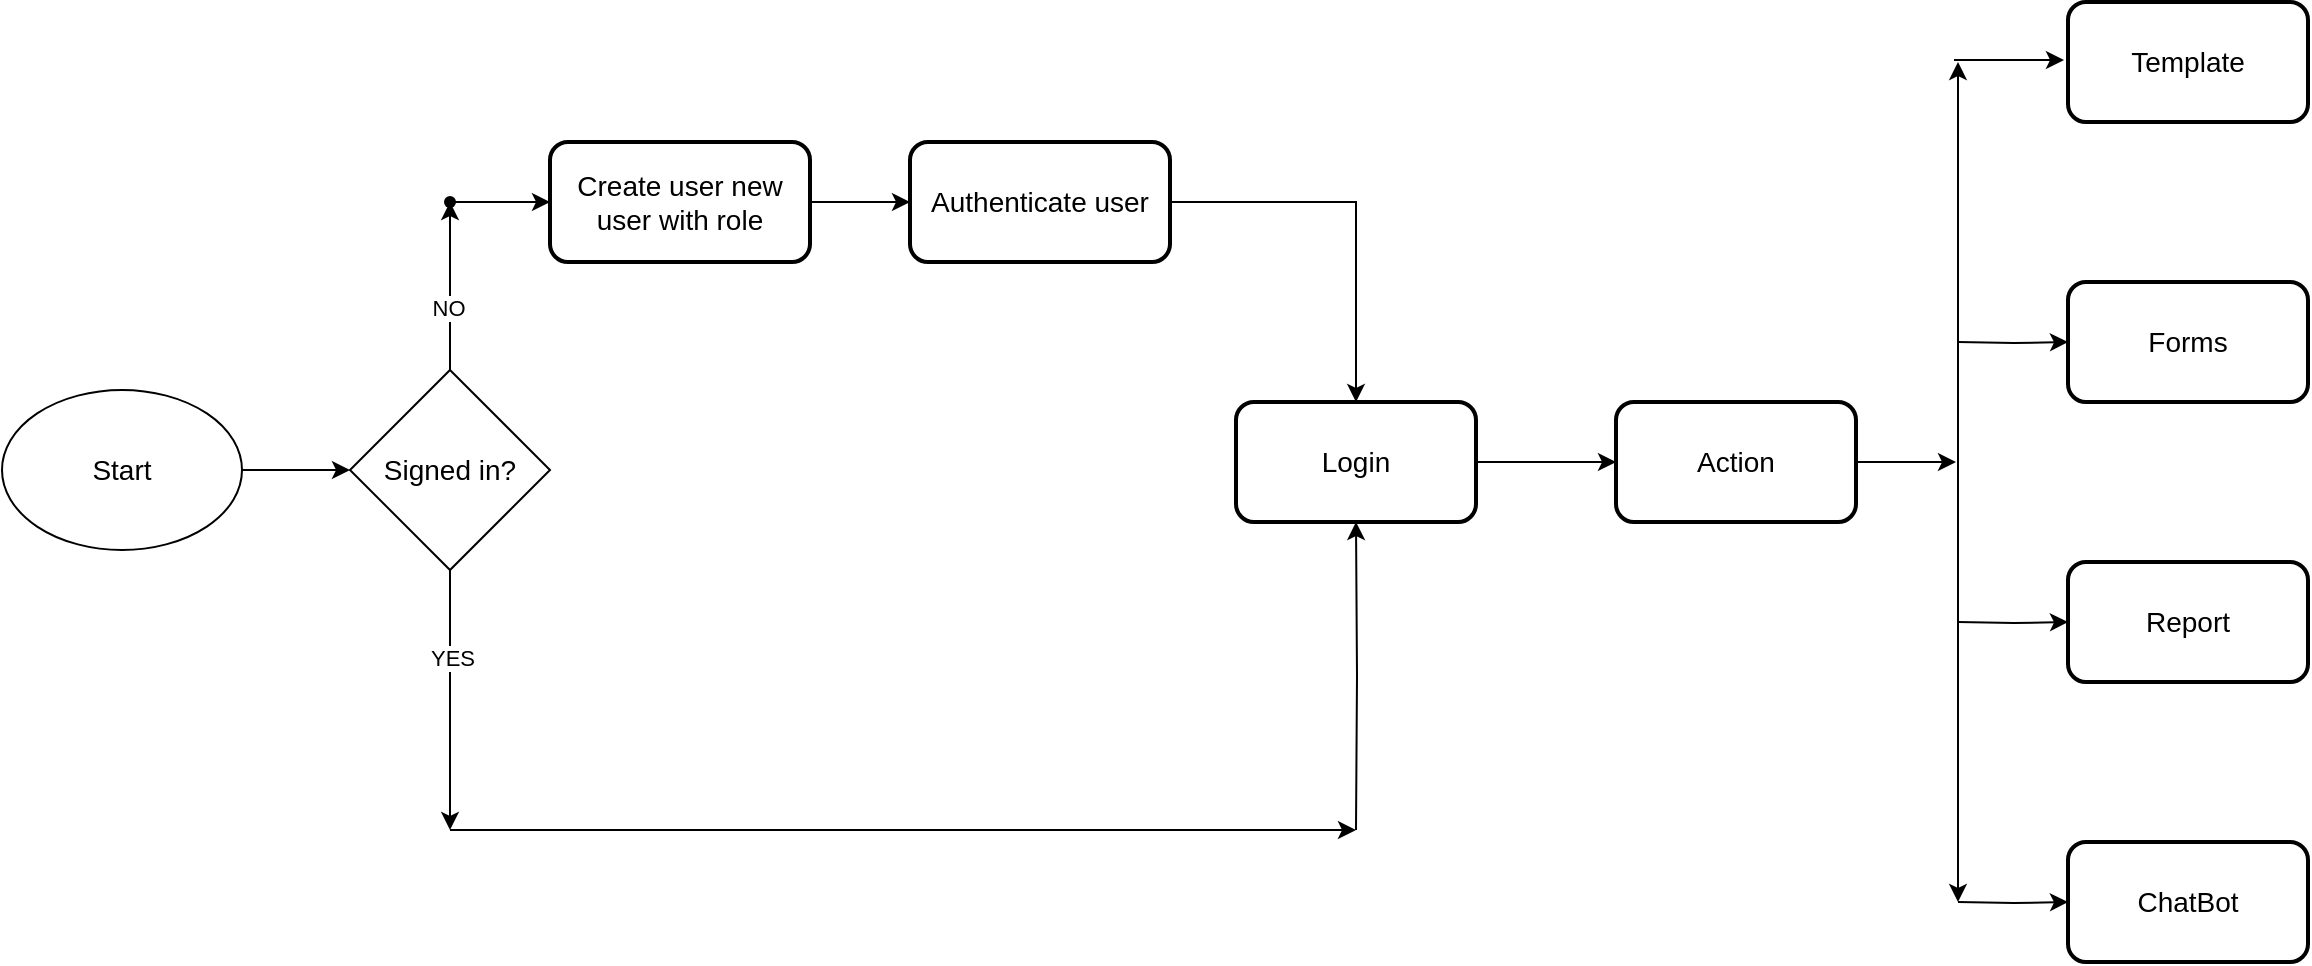 <mxfile version="24.7.7">
  <diagram id="C5RBs43oDa-KdzZeNtuy" name="Page-1">
    <mxGraphModel dx="1091" dy="634" grid="1" gridSize="10" guides="1" tooltips="1" connect="1" arrows="1" fold="1" page="1" pageScale="1" pageWidth="1169" pageHeight="827" math="0" shadow="0">
      <root>
        <mxCell id="WIyWlLk6GJQsqaUBKTNV-0" />
        <mxCell id="WIyWlLk6GJQsqaUBKTNV-1" parent="WIyWlLk6GJQsqaUBKTNV-0" />
        <mxCell id="shBaJVuwjm3f6TYhgG4G-14" value="" style="edgeStyle=orthogonalEdgeStyle;rounded=0;orthogonalLoop=1;jettySize=auto;html=1;" edge="1" parent="WIyWlLk6GJQsqaUBKTNV-1" source="shBaJVuwjm3f6TYhgG4G-0" target="shBaJVuwjm3f6TYhgG4G-1">
          <mxGeometry relative="1" as="geometry" />
        </mxCell>
        <mxCell id="shBaJVuwjm3f6TYhgG4G-0" value="&lt;font style=&quot;font-size: 14px;&quot;&gt;Start&lt;/font&gt;" style="ellipse;whiteSpace=wrap;html=1;" vertex="1" parent="WIyWlLk6GJQsqaUBKTNV-1">
          <mxGeometry x="16" y="374" width="120" height="80" as="geometry" />
        </mxCell>
        <mxCell id="shBaJVuwjm3f6TYhgG4G-58" value="" style="edgeStyle=orthogonalEdgeStyle;rounded=0;orthogonalLoop=1;jettySize=auto;html=1;" edge="1" parent="WIyWlLk6GJQsqaUBKTNV-1" source="shBaJVuwjm3f6TYhgG4G-1">
          <mxGeometry relative="1" as="geometry">
            <mxPoint x="240" y="594" as="targetPoint" />
          </mxGeometry>
        </mxCell>
        <mxCell id="shBaJVuwjm3f6TYhgG4G-69" value="YES" style="edgeLabel;html=1;align=center;verticalAlign=middle;resizable=0;points=[];" vertex="1" connectable="0" parent="shBaJVuwjm3f6TYhgG4G-58">
          <mxGeometry x="-0.331" y="1" relative="1" as="geometry">
            <mxPoint as="offset" />
          </mxGeometry>
        </mxCell>
        <mxCell id="shBaJVuwjm3f6TYhgG4G-64" value="" style="edgeStyle=orthogonalEdgeStyle;rounded=0;orthogonalLoop=1;jettySize=auto;html=1;" edge="1" parent="WIyWlLk6GJQsqaUBKTNV-1" source="shBaJVuwjm3f6TYhgG4G-1" target="shBaJVuwjm3f6TYhgG4G-63">
          <mxGeometry relative="1" as="geometry" />
        </mxCell>
        <mxCell id="shBaJVuwjm3f6TYhgG4G-67" value="NO" style="edgeLabel;html=1;align=center;verticalAlign=middle;resizable=0;points=[];" vertex="1" connectable="0" parent="shBaJVuwjm3f6TYhgG4G-64">
          <mxGeometry x="-0.248" y="1" relative="1" as="geometry">
            <mxPoint as="offset" />
          </mxGeometry>
        </mxCell>
        <mxCell id="shBaJVuwjm3f6TYhgG4G-1" value="&lt;font style=&quot;font-size: 14px;&quot;&gt;Signed in?&lt;/font&gt;" style="rhombus;whiteSpace=wrap;html=1;" vertex="1" parent="WIyWlLk6GJQsqaUBKTNV-1">
          <mxGeometry x="190" y="364" width="100" height="100" as="geometry" />
        </mxCell>
        <mxCell id="shBaJVuwjm3f6TYhgG4G-20" value="" style="edgeStyle=orthogonalEdgeStyle;rounded=0;orthogonalLoop=1;jettySize=auto;html=1;" edge="1" parent="WIyWlLk6GJQsqaUBKTNV-1" target="shBaJVuwjm3f6TYhgG4G-19">
          <mxGeometry relative="1" as="geometry">
            <mxPoint x="760" y="260" as="sourcePoint" />
          </mxGeometry>
        </mxCell>
        <mxCell id="shBaJVuwjm3f6TYhgG4G-16" value="" style="edgeStyle=orthogonalEdgeStyle;rounded=0;orthogonalLoop=1;jettySize=auto;html=1;" edge="1" parent="WIyWlLk6GJQsqaUBKTNV-1" source="shBaJVuwjm3f6TYhgG4G-3" target="shBaJVuwjm3f6TYhgG4G-15">
          <mxGeometry relative="1" as="geometry" />
        </mxCell>
        <mxCell id="shBaJVuwjm3f6TYhgG4G-3" value="&lt;font style=&quot;font-size: 14px;&quot;&gt;Create user new user with role&lt;/font&gt;" style="rounded=1;whiteSpace=wrap;html=1;strokeWidth=2;" vertex="1" parent="WIyWlLk6GJQsqaUBKTNV-1">
          <mxGeometry x="290" y="250" width="130" height="60" as="geometry" />
        </mxCell>
        <mxCell id="shBaJVuwjm3f6TYhgG4G-15" value="&lt;span style=&quot;font-size: 14px;&quot;&gt;Authenticate user&lt;/span&gt;" style="rounded=1;whiteSpace=wrap;html=1;strokeWidth=2;" vertex="1" parent="WIyWlLk6GJQsqaUBKTNV-1">
          <mxGeometry x="470" y="250" width="130" height="60" as="geometry" />
        </mxCell>
        <mxCell id="shBaJVuwjm3f6TYhgG4G-17" style="edgeStyle=orthogonalEdgeStyle;rounded=0;orthogonalLoop=1;jettySize=auto;html=1;" edge="1" parent="WIyWlLk6GJQsqaUBKTNV-1" source="shBaJVuwjm3f6TYhgG4G-15" target="shBaJVuwjm3f6TYhgG4G-45">
          <mxGeometry relative="1" as="geometry">
            <mxPoint x="708.04" y="291.02" as="targetPoint" />
          </mxGeometry>
        </mxCell>
        <mxCell id="shBaJVuwjm3f6TYhgG4G-37" value="" style="edgeStyle=orthogonalEdgeStyle;rounded=0;orthogonalLoop=1;jettySize=auto;html=1;" edge="1" parent="WIyWlLk6GJQsqaUBKTNV-1">
          <mxGeometry relative="1" as="geometry">
            <mxPoint x="992" y="209" as="sourcePoint" />
            <mxPoint x="1047" y="209" as="targetPoint" />
          </mxGeometry>
        </mxCell>
        <mxCell id="shBaJVuwjm3f6TYhgG4G-66" value="" style="edgeStyle=orthogonalEdgeStyle;rounded=0;orthogonalLoop=1;jettySize=auto;html=1;" edge="1" parent="WIyWlLk6GJQsqaUBKTNV-1" source="shBaJVuwjm3f6TYhgG4G-45" target="shBaJVuwjm3f6TYhgG4G-46">
          <mxGeometry relative="1" as="geometry" />
        </mxCell>
        <mxCell id="shBaJVuwjm3f6TYhgG4G-45" value="&lt;font style=&quot;font-size: 14px;&quot;&gt;Login&lt;/font&gt;" style="rounded=1;whiteSpace=wrap;html=1;strokeWidth=2;" vertex="1" parent="WIyWlLk6GJQsqaUBKTNV-1">
          <mxGeometry x="633" y="380" width="120" height="60" as="geometry" />
        </mxCell>
        <mxCell id="shBaJVuwjm3f6TYhgG4G-46" value="&lt;font style=&quot;font-size: 14px;&quot;&gt;Action&lt;/font&gt;" style="rounded=1;whiteSpace=wrap;html=1;strokeWidth=2;" vertex="1" parent="WIyWlLk6GJQsqaUBKTNV-1">
          <mxGeometry x="823" y="380" width="120" height="60" as="geometry" />
        </mxCell>
        <mxCell id="shBaJVuwjm3f6TYhgG4G-47" value="&lt;font style=&quot;font-size: 14px;&quot;&gt;Template&lt;/font&gt;" style="rounded=1;whiteSpace=wrap;html=1;strokeWidth=2;" vertex="1" parent="WIyWlLk6GJQsqaUBKTNV-1">
          <mxGeometry x="1049" y="180" width="120" height="60" as="geometry" />
        </mxCell>
        <mxCell id="shBaJVuwjm3f6TYhgG4G-48" value="&lt;font style=&quot;font-size: 14px;&quot;&gt;Forms&lt;/font&gt;" style="rounded=1;whiteSpace=wrap;html=1;strokeWidth=2;" vertex="1" parent="WIyWlLk6GJQsqaUBKTNV-1">
          <mxGeometry x="1049" y="320" width="120" height="60" as="geometry" />
        </mxCell>
        <mxCell id="shBaJVuwjm3f6TYhgG4G-49" value="&lt;span style=&quot;font-size: 14px;&quot;&gt;Report&lt;/span&gt;" style="rounded=1;whiteSpace=wrap;html=1;strokeWidth=2;" vertex="1" parent="WIyWlLk6GJQsqaUBKTNV-1">
          <mxGeometry x="1049" y="460" width="120" height="60" as="geometry" />
        </mxCell>
        <mxCell id="shBaJVuwjm3f6TYhgG4G-50" value="&lt;font style=&quot;font-size: 14px;&quot;&gt;ChatBot&lt;/font&gt;" style="rounded=1;whiteSpace=wrap;html=1;strokeWidth=2;" vertex="1" parent="WIyWlLk6GJQsqaUBKTNV-1">
          <mxGeometry x="1049" y="600" width="120" height="60" as="geometry" />
        </mxCell>
        <mxCell id="shBaJVuwjm3f6TYhgG4G-51" value="" style="edgeStyle=orthogonalEdgeStyle;rounded=0;orthogonalLoop=1;jettySize=auto;html=1;" edge="1" parent="WIyWlLk6GJQsqaUBKTNV-1">
          <mxGeometry relative="1" as="geometry">
            <mxPoint x="994" y="410" as="sourcePoint" />
            <mxPoint x="994" y="210" as="targetPoint" />
            <Array as="points">
              <mxPoint x="994" y="350" />
              <mxPoint x="994" y="350" />
            </Array>
          </mxGeometry>
        </mxCell>
        <mxCell id="shBaJVuwjm3f6TYhgG4G-52" value="" style="edgeStyle=orthogonalEdgeStyle;rounded=0;orthogonalLoop=1;jettySize=auto;html=1;" edge="1" parent="WIyWlLk6GJQsqaUBKTNV-1">
          <mxGeometry relative="1" as="geometry">
            <mxPoint x="994" y="410" as="sourcePoint" />
            <mxPoint x="994" y="630" as="targetPoint" />
          </mxGeometry>
        </mxCell>
        <mxCell id="shBaJVuwjm3f6TYhgG4G-53" value="" style="endArrow=classic;html=1;rounded=0;" edge="1" parent="WIyWlLk6GJQsqaUBKTNV-1">
          <mxGeometry width="50" height="50" relative="1" as="geometry">
            <mxPoint x="943" y="410" as="sourcePoint" />
            <mxPoint x="993" y="410" as="targetPoint" />
          </mxGeometry>
        </mxCell>
        <mxCell id="shBaJVuwjm3f6TYhgG4G-54" value="" style="edgeStyle=orthogonalEdgeStyle;rounded=0;orthogonalLoop=1;jettySize=auto;html=1;" edge="1" parent="WIyWlLk6GJQsqaUBKTNV-1" target="shBaJVuwjm3f6TYhgG4G-50">
          <mxGeometry relative="1" as="geometry">
            <mxPoint x="994" y="630" as="sourcePoint" />
          </mxGeometry>
        </mxCell>
        <mxCell id="shBaJVuwjm3f6TYhgG4G-55" value="" style="edgeStyle=orthogonalEdgeStyle;rounded=0;orthogonalLoop=1;jettySize=auto;html=1;" edge="1" parent="WIyWlLk6GJQsqaUBKTNV-1" target="shBaJVuwjm3f6TYhgG4G-49">
          <mxGeometry relative="1" as="geometry">
            <mxPoint x="994" y="490" as="sourcePoint" />
          </mxGeometry>
        </mxCell>
        <mxCell id="shBaJVuwjm3f6TYhgG4G-56" value="" style="edgeStyle=orthogonalEdgeStyle;rounded=0;orthogonalLoop=1;jettySize=auto;html=1;" edge="1" parent="WIyWlLk6GJQsqaUBKTNV-1" target="shBaJVuwjm3f6TYhgG4G-48">
          <mxGeometry relative="1" as="geometry">
            <mxPoint x="994" y="350" as="sourcePoint" />
          </mxGeometry>
        </mxCell>
        <mxCell id="shBaJVuwjm3f6TYhgG4G-60" value="" style="edgeStyle=orthogonalEdgeStyle;rounded=0;orthogonalLoop=1;jettySize=auto;html=1;" edge="1" parent="WIyWlLk6GJQsqaUBKTNV-1">
          <mxGeometry relative="1" as="geometry">
            <mxPoint x="240" y="594" as="sourcePoint" />
            <mxPoint x="693" y="594" as="targetPoint" />
          </mxGeometry>
        </mxCell>
        <mxCell id="shBaJVuwjm3f6TYhgG4G-62" value="" style="edgeStyle=orthogonalEdgeStyle;rounded=0;orthogonalLoop=1;jettySize=auto;html=1;entryX=0.5;entryY=1;entryDx=0;entryDy=0;" edge="1" parent="WIyWlLk6GJQsqaUBKTNV-1" target="shBaJVuwjm3f6TYhgG4G-45">
          <mxGeometry relative="1" as="geometry">
            <mxPoint x="693" y="594" as="sourcePoint" />
            <mxPoint x="693" y="450" as="targetPoint" />
          </mxGeometry>
        </mxCell>
        <mxCell id="shBaJVuwjm3f6TYhgG4G-65" value="" style="edgeStyle=orthogonalEdgeStyle;rounded=0;orthogonalLoop=1;jettySize=auto;html=1;" edge="1" parent="WIyWlLk6GJQsqaUBKTNV-1" source="shBaJVuwjm3f6TYhgG4G-63" target="shBaJVuwjm3f6TYhgG4G-3">
          <mxGeometry relative="1" as="geometry" />
        </mxCell>
        <mxCell id="shBaJVuwjm3f6TYhgG4G-63" value="" style="shape=waypoint;sketch=0;size=6;pointerEvents=1;points=[];fillColor=default;resizable=0;rotatable=0;perimeter=centerPerimeter;snapToPoint=1;" vertex="1" parent="WIyWlLk6GJQsqaUBKTNV-1">
          <mxGeometry x="230" y="270" width="20" height="20" as="geometry" />
        </mxCell>
      </root>
    </mxGraphModel>
  </diagram>
</mxfile>

